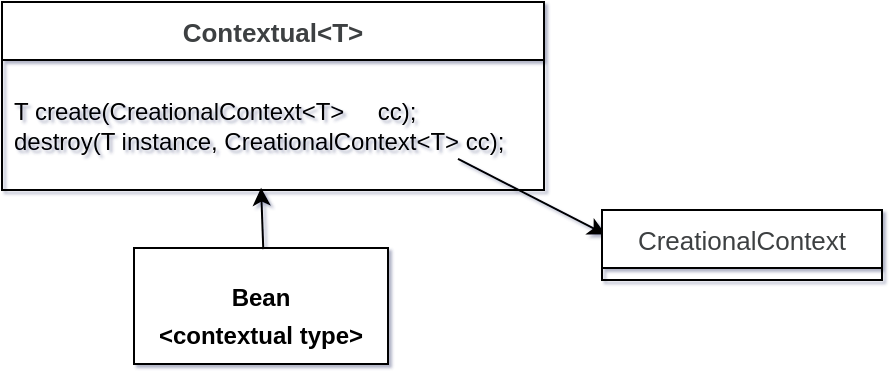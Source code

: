 <mxfile version="24.1.0" type="github">
  <diagram name="Page-1" id="0N7xiwsuFp821j7X7Neb">
    <mxGraphModel dx="332" dy="490" grid="0" gridSize="10" guides="1" tooltips="1" connect="0" arrows="0" fold="1" page="0" pageScale="1" pageWidth="827" pageHeight="1169" math="0" shadow="1">
      <root>
        <mxCell id="0" />
        <mxCell id="1" parent="0" />
        <mxCell id="e22_IF12hZgXybU9TfZz-1" value="&lt;span data-darkreader-inline-bgcolor=&quot;&quot; data-darkreader-inline-color=&quot;&quot; style=&quot;color: rgb(62, 65, 66); font-family: &amp;quot;Microsoft YaHei&amp;quot;, 微软雅黑, Arial; font-size: 13px; background-color: rgba(227, 222, 214, 0.01); --darkreader-inline-color: #2f3232; --darkreader-inline-bgcolor: rgba(131, 127, 121, 0.01);&quot;&gt;Contextual&amp;lt;T&amp;gt;&lt;/span&gt;" style="swimlane;fontStyle=1;align=center;verticalAlign=middle;childLayout=stackLayout;horizontal=1;startSize=29;horizontalStack=0;resizeParent=1;resizeParentMax=0;resizeLast=0;collapsible=0;marginBottom=0;html=1;whiteSpace=wrap;" parent="1" vertex="1">
          <mxGeometry x="71" y="144" width="271" height="94" as="geometry" />
        </mxCell>
        <mxCell id="e22_IF12hZgXybU9TfZz-2" value="T create(CreationalContext&amp;lt;T&amp;gt;&amp;nbsp; &amp;nbsp; &amp;nbsp;cc);&lt;div&gt;&lt;font style=&quot;font-size: 12px;&quot;&gt;destroy(T instance, CreationalContext&amp;lt;T&amp;gt; cc);&lt;/font&gt;&lt;br&gt;&lt;/div&gt;" style="text;html=1;strokeColor=none;fillColor=none;align=left;verticalAlign=middle;spacingLeft=4;spacingRight=4;overflow=hidden;rotatable=0;points=[[0,0.5],[1,0.5]];portConstraint=eastwest;whiteSpace=wrap;" parent="e22_IF12hZgXybU9TfZz-1" vertex="1">
          <mxGeometry y="29" width="271" height="65" as="geometry" />
        </mxCell>
        <mxCell id="6u1Bi936-uTE2FDgTAFk-6" value="" style="endArrow=none;html=1;rounded=0;startArrow=classic;startFill=1;endFill=0;exitX=0.014;exitY=0.352;exitDx=0;exitDy=0;exitPerimeter=0;" edge="1" parent="e22_IF12hZgXybU9TfZz-1" source="e22_IF12hZgXybU9TfZz-5">
          <mxGeometry width="50" height="50" relative="1" as="geometry">
            <mxPoint x="316" y="71" as="sourcePoint" />
            <mxPoint x="228" y="78.45" as="targetPoint" />
          </mxGeometry>
        </mxCell>
        <mxCell id="e22_IF12hZgXybU9TfZz-5" value="&lt;span data-darkreader-inline-bgcolor=&quot;&quot; data-darkreader-inline-color=&quot;&quot; style=&quot;color: rgb(62, 65, 66); font-family: &amp;quot;Microsoft YaHei&amp;quot;, 微软雅黑, Arial; font-size: 13px; background-color: rgba(227, 222, 214, 0.01); --darkreader-inline-color: #2f3232; --darkreader-inline-bgcolor: rgba(131, 127, 121, 0.01); font-weight: normal;&quot;&gt;CreationalContext&lt;/span&gt;" style="swimlane;fontStyle=1;align=center;verticalAlign=middle;childLayout=stackLayout;horizontal=1;startSize=29;horizontalStack=0;resizeParent=1;resizeParentMax=0;resizeLast=0;collapsible=0;marginBottom=0;html=1;whiteSpace=wrap;" parent="1" vertex="1">
          <mxGeometry x="371" y="248" width="140" height="35" as="geometry" />
        </mxCell>
        <mxCell id="e22_IF12hZgXybU9TfZz-10" value="&lt;p style=&quot;margin:0px;margin-top:4px;text-align:center;&quot;&gt;&lt;br&gt;&lt;b&gt;Bean&lt;/b&gt;&lt;/p&gt;&lt;p style=&quot;margin:0px;margin-top:4px;text-align:center;&quot;&gt;&lt;span class=&quot;notion-enable-hover&quot; data-token-index=&quot;0&quot; style=&quot;font-weight:600&quot;&gt;&amp;lt;contextual type&amp;gt;&lt;/span&gt;&lt;b&gt;&lt;br&gt;&lt;/b&gt;&lt;/p&gt;" style="verticalAlign=top;align=left;overflow=fill;html=1;whiteSpace=wrap;" parent="1" vertex="1">
          <mxGeometry x="137" y="267" width="127" height="58" as="geometry" />
        </mxCell>
        <mxCell id="e22_IF12hZgXybU9TfZz-11" value="" style="endArrow=classic;html=1;rounded=0;exitX=0.509;exitY=0.01;exitDx=0;exitDy=0;exitPerimeter=0;entryX=0.478;entryY=0.982;entryDx=0;entryDy=0;entryPerimeter=0;" parent="1" source="e22_IF12hZgXybU9TfZz-10" target="e22_IF12hZgXybU9TfZz-2" edge="1">
          <mxGeometry width="50" height="50" relative="1" as="geometry">
            <mxPoint x="165.25" y="378" as="sourcePoint" />
            <mxPoint x="175.941" y="348" as="targetPoint" />
          </mxGeometry>
        </mxCell>
      </root>
    </mxGraphModel>
  </diagram>
</mxfile>
